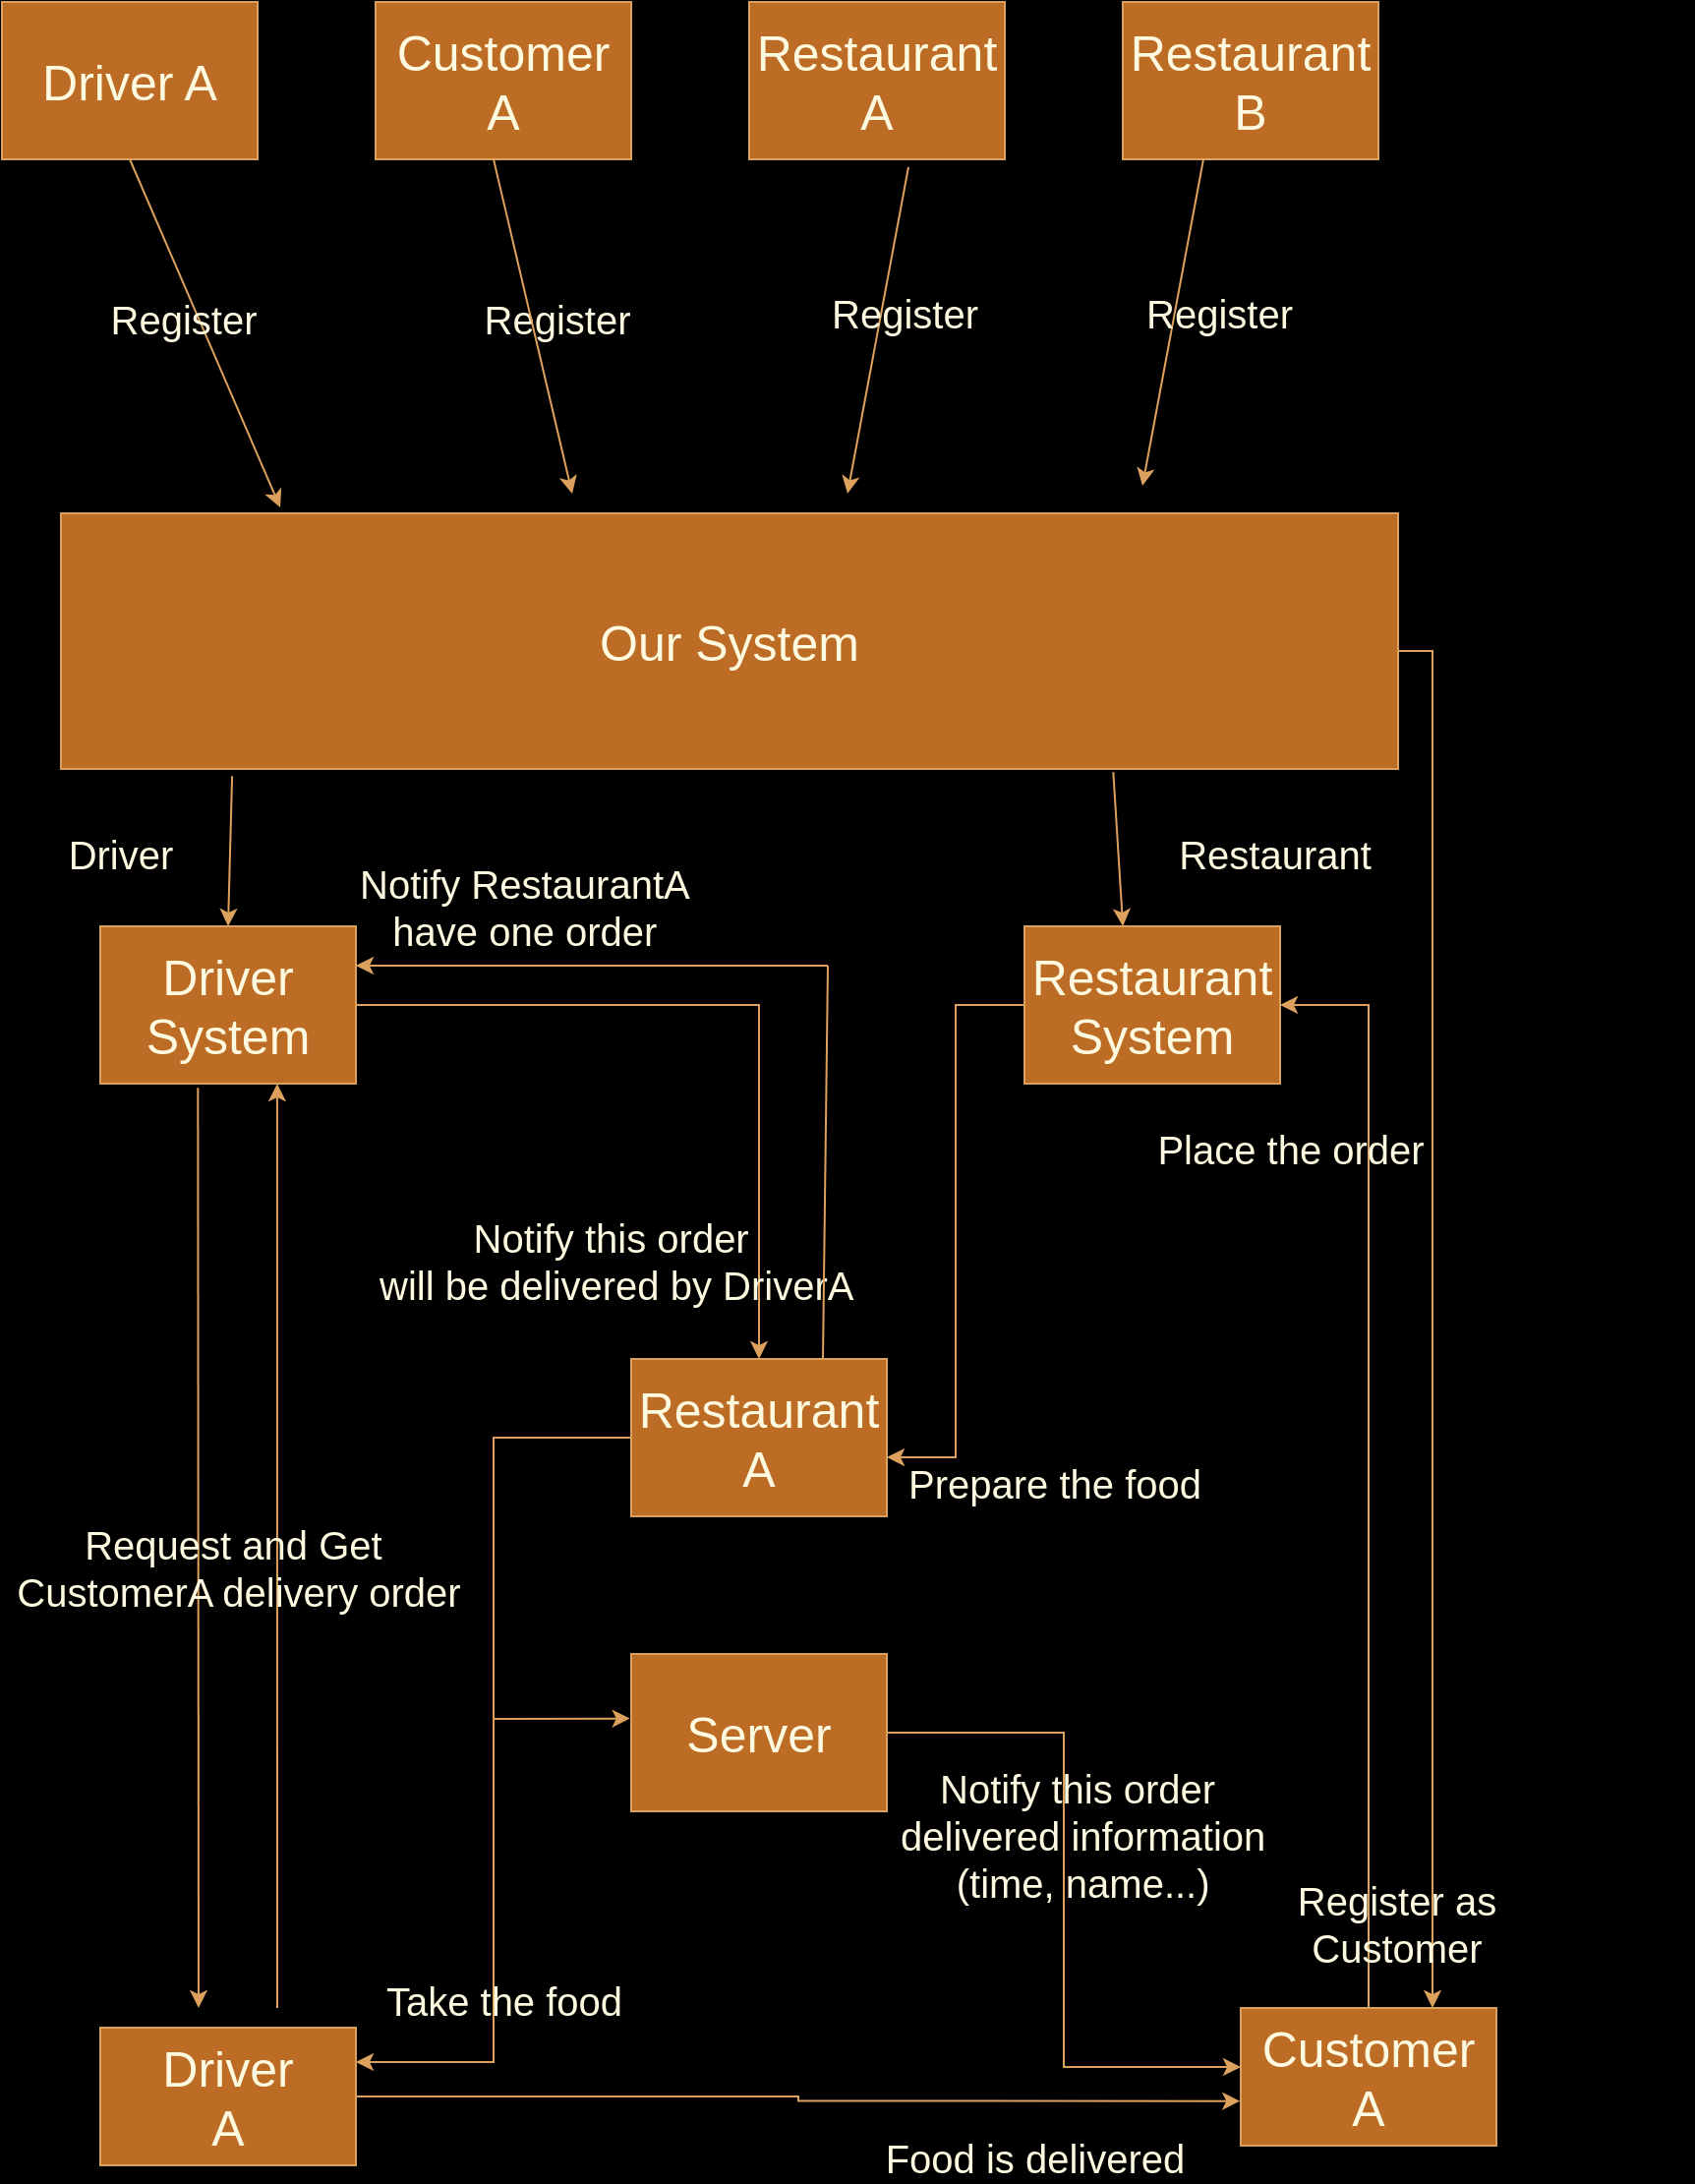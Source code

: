 <mxfile version="24.7.17">
  <diagram name="第 1 页" id="U5tVGrgGdMVLEEQeWUJi">
    <mxGraphModel dx="2714" dy="1014" grid="1" gridSize="10" guides="1" tooltips="1" connect="1" arrows="1" fold="1" page="1" pageScale="1" pageWidth="827" pageHeight="1169" background="#000000" math="0" shadow="0">
      <root>
        <mxCell id="0" />
        <mxCell id="1" parent="0" />
        <mxCell id="U49meoOqf-jPetuzmlHi-1" value="&lt;font style=&quot;font-size: 25px;&quot;&gt;Driver A&lt;/font&gt;" style="rounded=0;whiteSpace=wrap;html=1;fontColor=#FEFAE0;labelBackgroundColor=none;labelBorderColor=none;fillColor=#BC6C25;strokeColor=#DDA15E;" parent="1" vertex="1">
          <mxGeometry x="50" y="50" width="130" height="80" as="geometry" />
        </mxCell>
        <mxCell id="U49meoOqf-jPetuzmlHi-2" value="&lt;font style=&quot;font-size: 25px;&quot;&gt;Customer&lt;/font&gt;&lt;div&gt;&lt;font style=&quot;font-size: 25px;&quot;&gt;A&lt;/font&gt;&lt;/div&gt;" style="rounded=0;whiteSpace=wrap;html=1;fontColor=#FEFAE0;labelBackgroundColor=none;labelBorderColor=none;fillColor=#BC6C25;strokeColor=#DDA15E;" parent="1" vertex="1">
          <mxGeometry x="240" y="50" width="130" height="80" as="geometry" />
        </mxCell>
        <mxCell id="U49meoOqf-jPetuzmlHi-3" value="&lt;font style=&quot;font-size: 25px;&quot;&gt;Restaurant A&lt;/font&gt;" style="rounded=0;whiteSpace=wrap;html=1;fontColor=#FEFAE0;labelBackgroundColor=none;labelBorderColor=none;fillColor=#BC6C25;strokeColor=#DDA15E;" parent="1" vertex="1">
          <mxGeometry x="430" y="50" width="130" height="80" as="geometry" />
        </mxCell>
        <mxCell id="U49meoOqf-jPetuzmlHi-4" value="&lt;font style=&quot;font-size: 25px;&quot;&gt;Restaurant B&lt;/font&gt;" style="rounded=0;whiteSpace=wrap;html=1;fontColor=#FEFAE0;labelBackgroundColor=none;labelBorderColor=none;fillColor=#BC6C25;strokeColor=#DDA15E;" parent="1" vertex="1">
          <mxGeometry x="620" y="50" width="130" height="80" as="geometry" />
        </mxCell>
        <mxCell id="cYEnQ5rGxm5OGIh0DcpY-1" style="edgeStyle=orthogonalEdgeStyle;rounded=0;orthogonalLoop=1;jettySize=auto;html=1;entryX=0.75;entryY=0;entryDx=0;entryDy=0;labelBackgroundColor=none;strokeColor=#DDA15E;fontColor=default;" edge="1" parent="1" source="U49meoOqf-jPetuzmlHi-6" target="U49meoOqf-jPetuzmlHi-30">
          <mxGeometry relative="1" as="geometry">
            <Array as="points">
              <mxPoint x="778" y="380" />
            </Array>
          </mxGeometry>
        </mxCell>
        <mxCell id="U49meoOqf-jPetuzmlHi-6" value="&lt;font style=&quot;font-size: 25px;&quot;&gt;Our System&lt;/font&gt;" style="rounded=0;whiteSpace=wrap;html=1;fontColor=#FEFAE0;labelBackgroundColor=none;labelBorderColor=none;fillColor=#BC6C25;strokeColor=#DDA15E;" parent="1" vertex="1">
          <mxGeometry x="80" y="310" width="680" height="130" as="geometry" />
        </mxCell>
        <mxCell id="U49meoOqf-jPetuzmlHi-7" value="" style="text;whiteSpace=wrap;html=1;fontColor=#FEFAE0;labelBackgroundColor=none;labelBorderColor=none;" parent="1" vertex="1">
          <mxGeometry x="680" y="110" width="60" height="50" as="geometry" />
        </mxCell>
        <mxCell id="U49meoOqf-jPetuzmlHi-8" value="" style="text;whiteSpace=wrap;html=1;fontColor=#FEFAE0;labelBackgroundColor=none;labelBorderColor=none;" parent="1" vertex="1">
          <mxGeometry x="160" y="90" width="60" height="50" as="geometry" />
        </mxCell>
        <mxCell id="U49meoOqf-jPetuzmlHi-10" value="" style="endArrow=classic;html=1;rounded=0;exitX=0.5;exitY=1;exitDx=0;exitDy=0;entryX=0.164;entryY=-0.023;entryDx=0;entryDy=0;entryPerimeter=0;fontColor=default;labelBackgroundColor=none;labelBorderColor=none;strokeColor=#DDA15E;" parent="1" source="U49meoOqf-jPetuzmlHi-1" target="U49meoOqf-jPetuzmlHi-6" edge="1">
          <mxGeometry width="50" height="50" relative="1" as="geometry">
            <mxPoint x="390" y="540" as="sourcePoint" />
            <mxPoint x="180" y="290" as="targetPoint" />
          </mxGeometry>
        </mxCell>
        <mxCell id="U49meoOqf-jPetuzmlHi-17" value="Register" style="edgeLabel;html=1;align=center;verticalAlign=middle;resizable=0;points=[];fontSize=20;fontColor=#FEFAE0;labelBackgroundColor=none;labelBorderColor=none;" parent="U49meoOqf-jPetuzmlHi-10" vertex="1" connectable="0">
          <mxGeometry x="0.125" y="-2" relative="1" as="geometry">
            <mxPoint x="176" y="-20" as="offset" />
          </mxGeometry>
        </mxCell>
        <mxCell id="U49meoOqf-jPetuzmlHi-18" value="Register" style="edgeLabel;html=1;align=center;verticalAlign=middle;resizable=0;points=[];fontSize=20;fontColor=#FEFAE0;labelBackgroundColor=none;labelBorderColor=none;" parent="U49meoOqf-jPetuzmlHi-10" vertex="1" connectable="0">
          <mxGeometry x="0.125" y="-2" relative="1" as="geometry">
            <mxPoint x="-14" y="-20" as="offset" />
          </mxGeometry>
        </mxCell>
        <mxCell id="U49meoOqf-jPetuzmlHi-11" value="" style="endArrow=classic;html=1;rounded=0;exitX=0.5;exitY=1;exitDx=0;exitDy=0;fontColor=default;labelBackgroundColor=none;labelBorderColor=none;strokeColor=#DDA15E;" parent="1" edge="1">
          <mxGeometry width="50" height="50" relative="1" as="geometry">
            <mxPoint x="300" y="130" as="sourcePoint" />
            <mxPoint x="340" y="300" as="targetPoint" />
          </mxGeometry>
        </mxCell>
        <mxCell id="U49meoOqf-jPetuzmlHi-12" value="" style="endArrow=classic;html=1;rounded=0;exitX=0.623;exitY=1.05;exitDx=0;exitDy=0;exitPerimeter=0;fontColor=default;labelBackgroundColor=none;labelBorderColor=none;strokeColor=#DDA15E;" parent="1" source="U49meoOqf-jPetuzmlHi-3" edge="1">
          <mxGeometry width="50" height="50" relative="1" as="geometry">
            <mxPoint x="480" y="130" as="sourcePoint" />
            <mxPoint x="480" y="300" as="targetPoint" />
          </mxGeometry>
        </mxCell>
        <mxCell id="U49meoOqf-jPetuzmlHi-13" value="" style="endArrow=classic;html=1;rounded=0;exitX=0.623;exitY=1.05;exitDx=0;exitDy=0;exitPerimeter=0;fontColor=default;labelBackgroundColor=none;labelBorderColor=none;strokeColor=#DDA15E;" parent="1" edge="1">
          <mxGeometry width="50" height="50" relative="1" as="geometry">
            <mxPoint x="661" y="130" as="sourcePoint" />
            <mxPoint x="630" y="296" as="targetPoint" />
          </mxGeometry>
        </mxCell>
        <mxCell id="U49meoOqf-jPetuzmlHi-51" style="edgeStyle=orthogonalEdgeStyle;rounded=0;orthogonalLoop=1;jettySize=auto;html=1;entryX=0.5;entryY=0;entryDx=0;entryDy=0;fontColor=default;labelBackgroundColor=none;labelBorderColor=none;strokeColor=#DDA15E;" parent="1" source="U49meoOqf-jPetuzmlHi-23" target="U49meoOqf-jPetuzmlHi-34" edge="1">
          <mxGeometry relative="1" as="geometry" />
        </mxCell>
        <mxCell id="U49meoOqf-jPetuzmlHi-23" value="&lt;font style=&quot;font-size: 25px;&quot;&gt;Driver System&lt;/font&gt;" style="rounded=0;whiteSpace=wrap;html=1;fontColor=#FEFAE0;labelBackgroundColor=none;labelBorderColor=none;fillColor=#BC6C25;strokeColor=#DDA15E;" parent="1" vertex="1">
          <mxGeometry x="100" y="520" width="130" height="80" as="geometry" />
        </mxCell>
        <mxCell id="U49meoOqf-jPetuzmlHi-24" value="&lt;font style=&quot;font-size: 25px;&quot;&gt;Restaurant&lt;/font&gt;&lt;div&gt;&lt;font style=&quot;font-size: 25px;&quot;&gt;System&lt;/font&gt;&lt;/div&gt;" style="rounded=0;whiteSpace=wrap;html=1;fontColor=#FEFAE0;labelBackgroundColor=none;labelBorderColor=none;fillColor=#BC6C25;strokeColor=#DDA15E;" parent="1" vertex="1">
          <mxGeometry x="570" y="520" width="130" height="80" as="geometry" />
        </mxCell>
        <mxCell id="U49meoOqf-jPetuzmlHi-25" value="&lt;font style=&quot;font-size: 20px;&quot;&gt;Driver&lt;/font&gt;" style="edgeLabel;html=1;align=center;verticalAlign=middle;resizable=0;points=[];fontColor=#FEFAE0;labelBackgroundColor=none;labelBorderColor=none;" parent="1" vertex="1" connectable="0">
          <mxGeometry x="115.0" y="489.999" as="geometry">
            <mxPoint x="-5" y="-7" as="offset" />
          </mxGeometry>
        </mxCell>
        <mxCell id="U49meoOqf-jPetuzmlHi-26" value="" style="endArrow=classic;html=1;rounded=0;entryX=0.5;entryY=0;entryDx=0;entryDy=0;exitX=0.128;exitY=1.028;exitDx=0;exitDy=0;exitPerimeter=0;fontColor=default;labelBackgroundColor=none;labelBorderColor=none;strokeColor=#DDA15E;" parent="1" source="U49meoOqf-jPetuzmlHi-6" target="U49meoOqf-jPetuzmlHi-23" edge="1">
          <mxGeometry width="50" height="50" relative="1" as="geometry">
            <mxPoint x="180" y="490" as="sourcePoint" />
            <mxPoint x="270" y="450" as="targetPoint" />
          </mxGeometry>
        </mxCell>
        <mxCell id="U49meoOqf-jPetuzmlHi-20" value="&lt;span style=&quot;font-family: Helvetica; font-style: normal; font-variant-ligatures: normal; font-variant-caps: normal; font-weight: 400; letter-spacing: normal; orphans: 2; text-align: center; text-indent: 0px; text-transform: none; widows: 2; word-spacing: 0px; -webkit-text-stroke-width: 0px; white-space: nowrap; text-decoration-thickness: initial; text-decoration-style: initial; text-decoration-color: initial; float: none; display: inline !important;&quot;&gt;&lt;font style=&quot;font-size: 20px;&quot;&gt;Register&lt;/font&gt;&lt;/span&gt;" style="text;whiteSpace=wrap;html=1;fontColor=#FEFAE0;labelBackgroundColor=none;labelBorderColor=none;" parent="1" vertex="1">
          <mxGeometry x="470" y="190" width="70" height="40" as="geometry" />
        </mxCell>
        <mxCell id="U49meoOqf-jPetuzmlHi-21" value="&lt;span style=&quot;font-family: Helvetica; font-size: 20px; font-style: normal; font-variant-ligatures: normal; font-variant-caps: normal; font-weight: 400; letter-spacing: normal; orphans: 2; text-align: center; text-indent: 0px; text-transform: none; widows: 2; word-spacing: 0px; -webkit-text-stroke-width: 0px; white-space: nowrap; text-decoration-thickness: initial; text-decoration-style: initial; text-decoration-color: initial; float: none; display: inline !important;&quot;&gt;Register&lt;/span&gt;" style="text;whiteSpace=wrap;html=1;fontSize=20;fontColor=#FEFAE0;labelBackgroundColor=none;labelBorderColor=none;" parent="1" vertex="1">
          <mxGeometry x="630" y="190" width="70" height="40" as="geometry" />
        </mxCell>
        <mxCell id="U49meoOqf-jPetuzmlHi-27" value="" style="text;whiteSpace=wrap;html=1;fontColor=#FEFAE0;labelBackgroundColor=none;labelBorderColor=none;" parent="1" vertex="1">
          <mxGeometry x="700" y="200" width="60" height="50" as="geometry" />
        </mxCell>
        <mxCell id="U49meoOqf-jPetuzmlHi-28" value="" style="endArrow=classic;html=1;rounded=0;entryX=0.385;entryY=0;entryDx=0;entryDy=0;entryPerimeter=0;exitX=0.787;exitY=1.012;exitDx=0;exitDy=0;exitPerimeter=0;fontColor=default;labelBackgroundColor=none;labelBorderColor=none;strokeColor=#DDA15E;" parent="1" source="U49meoOqf-jPetuzmlHi-6" target="U49meoOqf-jPetuzmlHi-24" edge="1">
          <mxGeometry width="50" height="50" relative="1" as="geometry">
            <mxPoint x="559.5" y="440" as="sourcePoint" />
            <mxPoint x="590.5" y="518" as="targetPoint" />
          </mxGeometry>
        </mxCell>
        <mxCell id="U49meoOqf-jPetuzmlHi-29" value="&lt;font style=&quot;font-size: 20px;&quot;&gt;Restaurant&lt;/font&gt;" style="edgeLabel;html=1;align=center;verticalAlign=middle;resizable=0;points=[];fontColor=#FEFAE0;labelBackgroundColor=none;labelBorderColor=none;" parent="1" vertex="1" connectable="0">
          <mxGeometry x="665.0" y="489.999" as="geometry">
            <mxPoint x="32" y="-7" as="offset" />
          </mxGeometry>
        </mxCell>
        <mxCell id="U49meoOqf-jPetuzmlHi-35" style="edgeStyle=orthogonalEdgeStyle;rounded=0;orthogonalLoop=1;jettySize=auto;html=1;entryX=1;entryY=0.5;entryDx=0;entryDy=0;fontColor=default;labelBackgroundColor=none;labelBorderColor=none;strokeColor=#DDA15E;" parent="1" source="U49meoOqf-jPetuzmlHi-30" target="U49meoOqf-jPetuzmlHi-24" edge="1">
          <mxGeometry relative="1" as="geometry" />
        </mxCell>
        <mxCell id="U49meoOqf-jPetuzmlHi-30" value="&lt;span style=&quot;font-size: 25px;&quot;&gt;Customer&lt;/span&gt;&lt;div&gt;&lt;span style=&quot;font-size: 25px;&quot;&gt;A&lt;/span&gt;&lt;/div&gt;" style="rounded=0;whiteSpace=wrap;html=1;labelBackgroundColor=none;labelBorderColor=none;fontColor=#FEFAE0;fillColor=#BC6C25;strokeColor=#DDA15E;" parent="1" vertex="1">
          <mxGeometry x="680" y="1070" width="130" height="70" as="geometry" />
        </mxCell>
        <mxCell id="U49meoOqf-jPetuzmlHi-33" value="&lt;span style=&quot;font-size: 25px;&quot;&gt;Driver&lt;/span&gt;&lt;div&gt;&lt;span style=&quot;font-size: 25px;&quot;&gt;A&lt;/span&gt;&lt;/div&gt;" style="rounded=0;whiteSpace=wrap;html=1;fontColor=#FEFAE0;labelBackgroundColor=none;labelBorderColor=none;fillColor=#BC6C25;strokeColor=#DDA15E;" parent="1" vertex="1">
          <mxGeometry x="100" y="1080" width="130" height="70" as="geometry" />
        </mxCell>
        <mxCell id="U49meoOqf-jPetuzmlHi-52" style="edgeStyle=orthogonalEdgeStyle;rounded=0;orthogonalLoop=1;jettySize=auto;html=1;entryX=1;entryY=0.25;entryDx=0;entryDy=0;fontColor=default;labelBackgroundColor=none;labelBorderColor=none;strokeColor=#DDA15E;" parent="1" source="U49meoOqf-jPetuzmlHi-34" target="U49meoOqf-jPetuzmlHi-33" edge="1">
          <mxGeometry relative="1" as="geometry">
            <mxPoint x="435" y="1080" as="targetPoint" />
          </mxGeometry>
        </mxCell>
        <mxCell id="U49meoOqf-jPetuzmlHi-34" value="&lt;font style=&quot;font-size: 25px;&quot;&gt;Restaurant A&lt;/font&gt;" style="rounded=0;whiteSpace=wrap;html=1;fontColor=#FEFAE0;labelBackgroundColor=none;labelBorderColor=none;fillColor=#BC6C25;strokeColor=#DDA15E;" parent="1" vertex="1">
          <mxGeometry x="370" y="740" width="130" height="80" as="geometry" />
        </mxCell>
        <mxCell id="U49meoOqf-jPetuzmlHi-36" style="edgeStyle=orthogonalEdgeStyle;rounded=0;orthogonalLoop=1;jettySize=auto;html=1;entryX=1;entryY=0.625;entryDx=0;entryDy=0;entryPerimeter=0;fontColor=default;labelBackgroundColor=none;labelBorderColor=none;strokeColor=#DDA15E;" parent="1" source="U49meoOqf-jPetuzmlHi-24" target="U49meoOqf-jPetuzmlHi-34" edge="1">
          <mxGeometry relative="1" as="geometry" />
        </mxCell>
        <mxCell id="U49meoOqf-jPetuzmlHi-38" style="edgeStyle=orthogonalEdgeStyle;rounded=0;orthogonalLoop=1;jettySize=auto;html=1;entryX=-0.003;entryY=0.676;entryDx=0;entryDy=0;entryPerimeter=0;fontColor=default;labelBackgroundColor=none;labelBorderColor=none;strokeColor=#DDA15E;" parent="1" source="U49meoOqf-jPetuzmlHi-33" target="U49meoOqf-jPetuzmlHi-30" edge="1">
          <mxGeometry relative="1" as="geometry" />
        </mxCell>
        <mxCell id="U49meoOqf-jPetuzmlHi-40" value="&lt;font style=&quot;font-size: 20px;&quot;&gt;Place the order&lt;/font&gt;" style="edgeLabel;html=1;align=center;verticalAlign=middle;resizable=0;points=[];fontColor=#FEFAE0;labelBackgroundColor=none;labelBorderColor=none;" parent="1" vertex="1" connectable="0">
          <mxGeometry x="710.0" y="639.999" as="geometry">
            <mxPoint x="-5" y="-7" as="offset" />
          </mxGeometry>
        </mxCell>
        <mxCell id="U49meoOqf-jPetuzmlHi-41" value="&lt;font style=&quot;font-size: 20px;&quot;&gt;Prepare the food&lt;/font&gt;" style="edgeLabel;html=1;align=center;verticalAlign=middle;resizable=0;points=[];fontColor=#FEFAE0;labelBackgroundColor=none;labelBorderColor=none;" parent="1" vertex="1" connectable="0">
          <mxGeometry x="590.0" y="809.999" as="geometry">
            <mxPoint x="-5" y="-7" as="offset" />
          </mxGeometry>
        </mxCell>
        <mxCell id="U49meoOqf-jPetuzmlHi-42" value="&lt;font style=&quot;font-size: 20px;&quot;&gt;Take the food&lt;/font&gt;" style="edgeLabel;html=1;align=center;verticalAlign=middle;resizable=0;points=[];fontColor=#FEFAE0;labelBackgroundColor=none;labelBorderColor=none;" parent="1" vertex="1" connectable="0">
          <mxGeometry x="640.0" y="979.999" as="geometry">
            <mxPoint x="-335" y="86" as="offset" />
          </mxGeometry>
        </mxCell>
        <mxCell id="U49meoOqf-jPetuzmlHi-43" value="&lt;span style=&quot;font-size: 20px;&quot;&gt;Food is delivered&lt;/span&gt;" style="edgeLabel;html=1;align=center;verticalAlign=middle;resizable=0;points=[];labelBackgroundColor=none;labelBorderColor=none;fontColor=#FEFAE0;" parent="1" vertex="1" connectable="0">
          <mxGeometry x="910.0" y="1059.999" as="geometry">
            <mxPoint x="-335" y="86" as="offset" />
          </mxGeometry>
        </mxCell>
        <mxCell id="U49meoOqf-jPetuzmlHi-47" value="" style="endArrow=classic;html=1;rounded=0;entryX=0.692;entryY=1;entryDx=0;entryDy=0;entryPerimeter=0;fontColor=default;labelBackgroundColor=none;labelBorderColor=none;strokeColor=#DDA15E;" parent="1" target="U49meoOqf-jPetuzmlHi-23" edge="1">
          <mxGeometry width="50" height="50" relative="1" as="geometry">
            <mxPoint x="190" y="1070" as="sourcePoint" />
            <mxPoint x="210" y="610" as="targetPoint" />
          </mxGeometry>
        </mxCell>
        <mxCell id="U49meoOqf-jPetuzmlHi-48" value="" style="endArrow=classic;html=1;rounded=0;exitX=0.382;exitY=1.027;exitDx=0;exitDy=0;exitPerimeter=0;fontColor=default;labelBackgroundColor=none;labelBorderColor=none;strokeColor=#DDA15E;" parent="1" source="U49meoOqf-jPetuzmlHi-23" edge="1">
          <mxGeometry width="50" height="50" relative="1" as="geometry">
            <mxPoint x="150" y="620" as="sourcePoint" />
            <mxPoint x="150" y="1070" as="targetPoint" />
          </mxGeometry>
        </mxCell>
        <mxCell id="U49meoOqf-jPetuzmlHi-49" value="&lt;font style=&quot;font-size: 20px;&quot;&gt;Request and Get&amp;nbsp;&lt;/font&gt;&lt;div&gt;&lt;font style=&quot;font-size: 20px;&quot;&gt;CustomerA delivery order&lt;/font&gt;&lt;/div&gt;" style="edgeLabel;html=1;align=center;verticalAlign=middle;resizable=0;points=[];fontColor=#FEFAE0;labelBackgroundColor=none;labelBorderColor=none;" parent="1" vertex="1" connectable="0">
          <mxGeometry x="505.0" y="759.999" as="geometry">
            <mxPoint x="-335" y="86" as="offset" />
          </mxGeometry>
        </mxCell>
        <mxCell id="U49meoOqf-jPetuzmlHi-50" value="&lt;div style=&quot;text-align: center;&quot;&gt;&lt;div&gt;&lt;span style=&quot;font-size: 20px; text-wrap: nowrap;&quot;&gt;Notify this order&amp;nbsp;&lt;/span&gt;&lt;/div&gt;&lt;div&gt;&lt;span style=&quot;font-size: 20px; text-wrap: nowrap;&quot;&gt;will be delivered by DriverA&lt;/span&gt;&lt;/div&gt;&lt;/div&gt;" style="text;whiteSpace=wrap;html=1;fontColor=#FEFAE0;labelBackgroundColor=none;labelBorderColor=none;" parent="1" vertex="1">
          <mxGeometry x="240" y="660" width="260" height="70" as="geometry" />
        </mxCell>
        <mxCell id="U49meoOqf-jPetuzmlHi-53" value="" style="endArrow=classic;html=1;rounded=0;entryX=-0.005;entryY=0.41;entryDx=0;entryDy=0;entryPerimeter=0;fontColor=default;labelBackgroundColor=none;labelBorderColor=none;strokeColor=#DDA15E;" parent="1" target="U49meoOqf-jPetuzmlHi-54" edge="1">
          <mxGeometry width="50" height="50" relative="1" as="geometry">
            <mxPoint x="300" y="923" as="sourcePoint" />
            <mxPoint x="400" y="940" as="targetPoint" />
          </mxGeometry>
        </mxCell>
        <mxCell id="U49meoOqf-jPetuzmlHi-54" value="&lt;font style=&quot;font-size: 25px;&quot;&gt;Server&lt;/font&gt;" style="rounded=0;whiteSpace=wrap;html=1;fontColor=#FEFAE0;labelBackgroundColor=none;labelBorderColor=none;fillColor=#BC6C25;strokeColor=#DDA15E;" parent="1" vertex="1">
          <mxGeometry x="370" y="890" width="130" height="80" as="geometry" />
        </mxCell>
        <mxCell id="U49meoOqf-jPetuzmlHi-55" style="edgeStyle=orthogonalEdgeStyle;rounded=0;orthogonalLoop=1;jettySize=auto;html=1;entryX=0;entryY=0.429;entryDx=0;entryDy=0;entryPerimeter=0;fontColor=default;labelBackgroundColor=none;labelBorderColor=none;strokeColor=#DDA15E;" parent="1" source="U49meoOqf-jPetuzmlHi-54" target="U49meoOqf-jPetuzmlHi-30" edge="1">
          <mxGeometry relative="1" as="geometry" />
        </mxCell>
        <mxCell id="U49meoOqf-jPetuzmlHi-56" value="&lt;div style=&quot;forced-color-adjust: none; font-family: Helvetica; font-size: 12px; font-style: normal; font-variant-ligatures: normal; font-variant-caps: normal; font-weight: 400; letter-spacing: normal; orphans: 2; text-indent: 0px; text-transform: none; widows: 2; word-spacing: 0px; -webkit-text-stroke-width: 0px; white-space: normal; text-decoration-thickness: initial; text-decoration-style: initial; text-decoration-color: initial; text-align: center;&quot;&gt;&lt;span style=&quot;forced-color-adjust: none; font-size: 20px; text-wrap: nowrap;&quot;&gt;Notify this order&amp;nbsp;&lt;/span&gt;&lt;/div&gt;&lt;div style=&quot;forced-color-adjust: none; font-family: Helvetica; font-size: 12px; font-style: normal; font-variant-ligatures: normal; font-variant-caps: normal; font-weight: 400; letter-spacing: normal; orphans: 2; text-indent: 0px; text-transform: none; widows: 2; word-spacing: 0px; -webkit-text-stroke-width: 0px; white-space: normal; text-decoration-thickness: initial; text-decoration-style: initial; text-decoration-color: initial; text-align: center;&quot;&gt;&lt;span style=&quot;forced-color-adjust: none; font-size: 20px; text-wrap: nowrap;&quot;&gt;delivered information&lt;/span&gt;&lt;/div&gt;&lt;div style=&quot;forced-color-adjust: none; font-family: Helvetica; font-size: 12px; font-style: normal; font-variant-ligatures: normal; font-variant-caps: normal; font-weight: 400; letter-spacing: normal; orphans: 2; text-indent: 0px; text-transform: none; widows: 2; word-spacing: 0px; -webkit-text-stroke-width: 0px; white-space: normal; text-decoration-thickness: initial; text-decoration-style: initial; text-decoration-color: initial; text-align: center;&quot;&gt;&lt;span style=&quot;forced-color-adjust: none; font-size: 20px; text-wrap: nowrap;&quot;&gt;(time, name...)&lt;/span&gt;&lt;/div&gt;" style="text;whiteSpace=wrap;html=1;fontColor=#FEFAE0;labelBackgroundColor=none;labelBorderColor=none;" parent="1" vertex="1">
          <mxGeometry x="505" y="940" width="270" height="70" as="geometry" />
        </mxCell>
        <mxCell id="U49meoOqf-jPetuzmlHi-58" value="" style="endArrow=classic;html=1;rounded=0;entryX=1;entryY=0.25;entryDx=0;entryDy=0;fontColor=default;labelBackgroundColor=none;labelBorderColor=none;strokeColor=#DDA15E;" parent="1" target="U49meoOqf-jPetuzmlHi-23" edge="1">
          <mxGeometry width="50" height="50" relative="1" as="geometry">
            <mxPoint x="470" y="540" as="sourcePoint" />
            <mxPoint x="490" y="660" as="targetPoint" />
          </mxGeometry>
        </mxCell>
        <mxCell id="U49meoOqf-jPetuzmlHi-59" value="" style="endArrow=none;html=1;rounded=0;exitX=0.75;exitY=0;exitDx=0;exitDy=0;fontColor=default;labelBackgroundColor=none;labelBorderColor=none;strokeColor=#DDA15E;" parent="1" source="U49meoOqf-jPetuzmlHi-34" edge="1">
          <mxGeometry width="50" height="50" relative="1" as="geometry">
            <mxPoint x="440" y="710" as="sourcePoint" />
            <mxPoint x="470" y="540" as="targetPoint" />
          </mxGeometry>
        </mxCell>
        <mxCell id="U49meoOqf-jPetuzmlHi-60" value="&lt;div style=&quot;text-align: center;&quot;&gt;&lt;span style=&quot;font-size: 20px; text-wrap: nowrap;&quot;&gt;Notify RestaurantA&lt;br&gt;have one order&lt;/span&gt;&lt;/div&gt;" style="text;whiteSpace=wrap;html=1;fontColor=#FEFAE0;labelBackgroundColor=none;labelBorderColor=none;" parent="1" vertex="1">
          <mxGeometry x="230" y="480" width="260" height="70" as="geometry" />
        </mxCell>
        <mxCell id="cYEnQ5rGxm5OGIh0DcpY-2" value="&lt;font style=&quot;font-size: 20px;&quot;&gt;Register as&lt;/font&gt;&lt;div&gt;&lt;font style=&quot;font-size: 20px;&quot;&gt;Customer&lt;/font&gt;&lt;/div&gt;" style="edgeLabel;html=1;align=center;verticalAlign=middle;resizable=0;points=[];fontColor=#FEFAE0;labelBackgroundColor=none;labelBorderColor=none;" vertex="1" connectable="0" parent="1">
          <mxGeometry x="760.0" y="1029.999" as="geometry">
            <mxPoint x="-1" y="-3" as="offset" />
          </mxGeometry>
        </mxCell>
      </root>
    </mxGraphModel>
  </diagram>
</mxfile>
